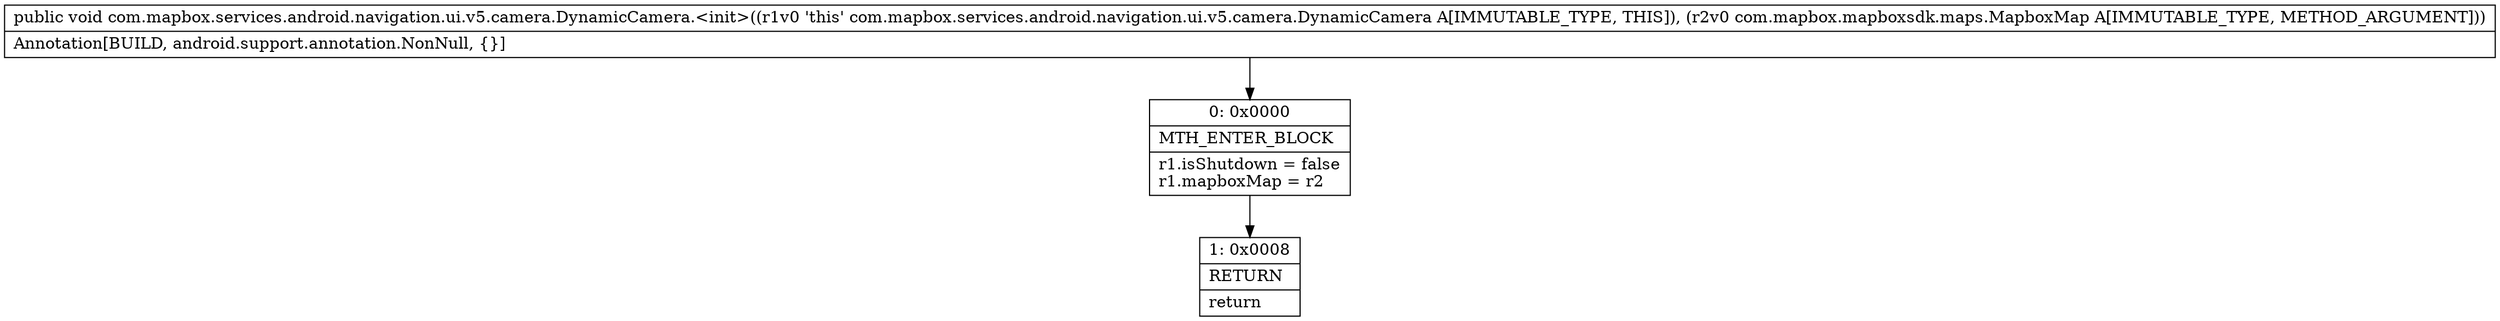 digraph "CFG forcom.mapbox.services.android.navigation.ui.v5.camera.DynamicCamera.\<init\>(Lcom\/mapbox\/mapboxsdk\/maps\/MapboxMap;)V" {
Node_0 [shape=record,label="{0\:\ 0x0000|MTH_ENTER_BLOCK\l|r1.isShutdown = false\lr1.mapboxMap = r2\l}"];
Node_1 [shape=record,label="{1\:\ 0x0008|RETURN\l|return\l}"];
MethodNode[shape=record,label="{public void com.mapbox.services.android.navigation.ui.v5.camera.DynamicCamera.\<init\>((r1v0 'this' com.mapbox.services.android.navigation.ui.v5.camera.DynamicCamera A[IMMUTABLE_TYPE, THIS]), (r2v0 com.mapbox.mapboxsdk.maps.MapboxMap A[IMMUTABLE_TYPE, METHOD_ARGUMENT]))  | Annotation[BUILD, android.support.annotation.NonNull, \{\}]\l}"];
MethodNode -> Node_0;
Node_0 -> Node_1;
}

